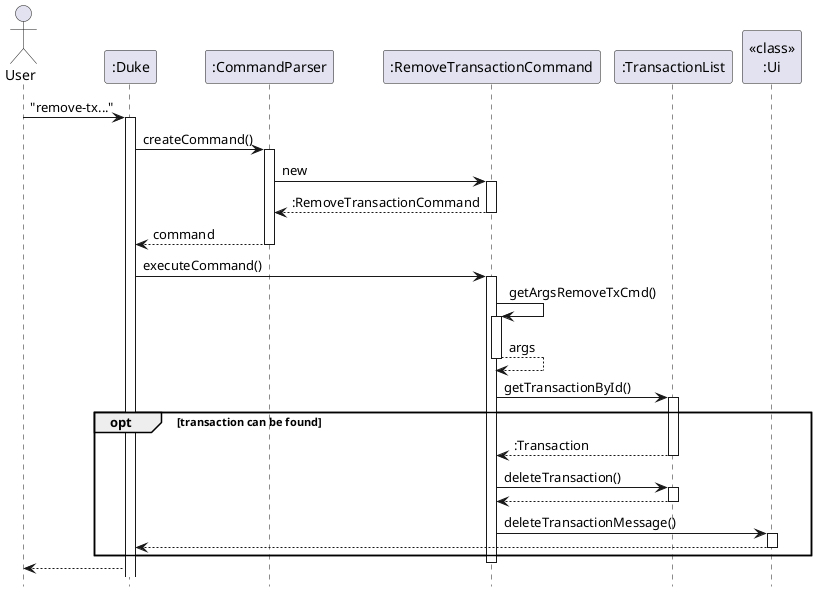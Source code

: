 @startuml
hide footbox

Actor User
"User" -> ":Duke": "remove-tx..."
activate ":Duke"
":Duke" -> ":CommandParser": createCommand()
activate ":CommandParser"
":CommandParser" -> ":RemoveTransactionCommand": new
activate ":RemoveTransactionCommand"
return :RemoveTransactionCommand
":CommandParser" --> ":Duke": command
deactivate

":Duke" -> ":RemoveTransactionCommand" : executeCommand()
activate ":RemoveTransactionCommand"
":RemoveTransactionCommand" -> ":RemoveTransactionCommand": getArgsRemoveTxCmd()
activate ":RemoveTransactionCommand"
return args
    ":RemoveTransactionCommand" -> ":TransactionList": getTransactionById()
    activate ":TransactionList"
opt transaction can be found
    ":TransactionList" --> ":RemoveTransactionCommand": :Transaction
    deactivate ":TransactionList"
    ":RemoveTransactionCommand" -> ":TransactionList": deleteTransaction()
    activate ":TransactionList"
    return
    ":RemoveTransactionCommand" -> "<<class>>\n:Ui": deleteTransactionMessage()
    activate "<<class>>\n:Ui"
    "<<class>>\n:Ui" --> ":Duke"
    deactivate "<<class>>\n:Ui"
    deactivate ":TransactionList"

end
deactivate ":RemoveTransactionCommand"
":Duke" --> "User"
@enduml